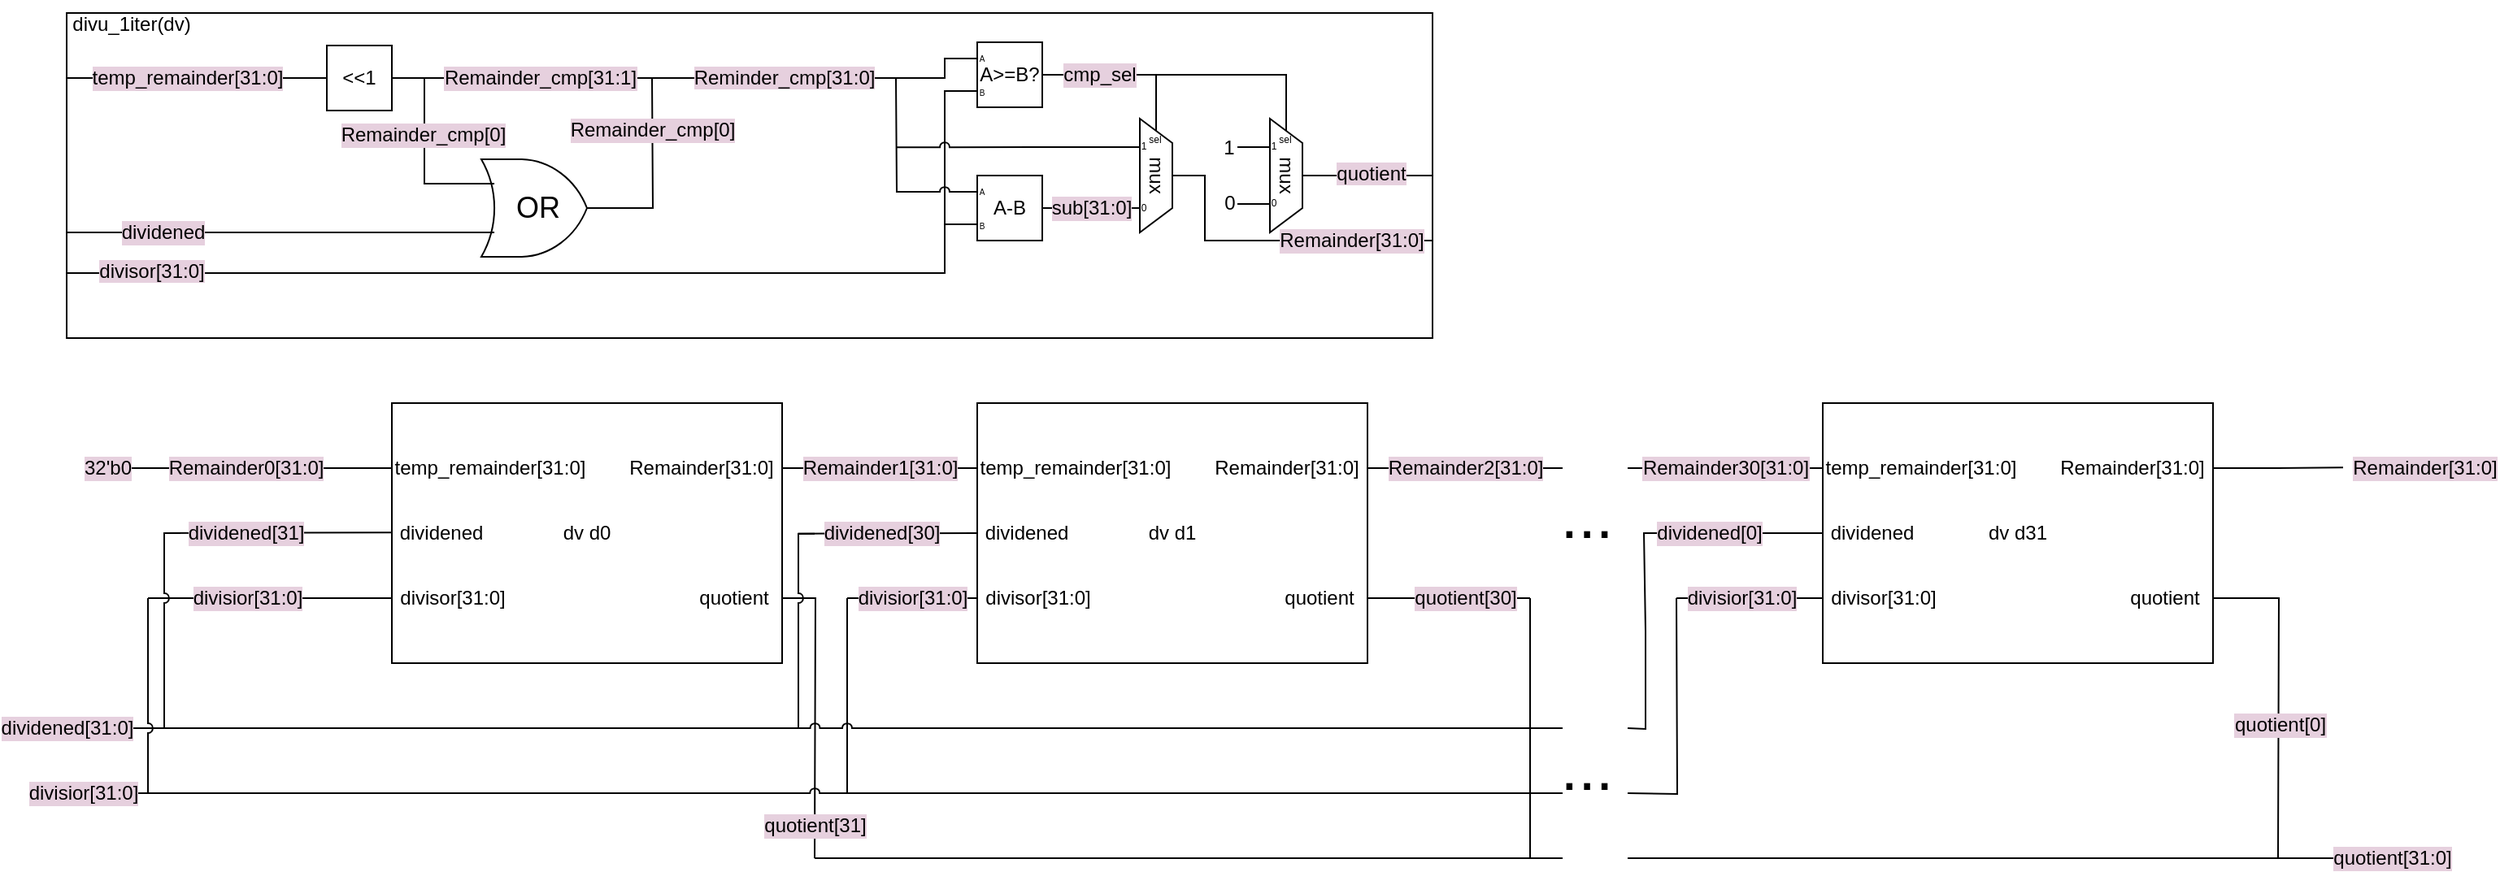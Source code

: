 <mxfile version="21.7.5" type="device">
  <diagram name="第 1 页" id="1Uqp-KwsO5HPVwP9OHVi">
    <mxGraphModel dx="694" dy="530" grid="1" gridSize="10" guides="1" tooltips="1" connect="1" arrows="1" fold="1" page="1" pageScale="1" pageWidth="1600" pageHeight="900" math="0" shadow="0">
      <root>
        <mxCell id="0" />
        <mxCell id="1" parent="0" />
        <mxCell id="4RXuJ1M6AYclwwmSuACt-3" value="" style="rounded=0;whiteSpace=wrap;html=1;fillColor=none;" vertex="1" parent="1">
          <mxGeometry x="40" y="40" width="840" height="200" as="geometry" />
        </mxCell>
        <mxCell id="4RXuJ1M6AYclwwmSuACt-8" value="" style="group" vertex="1" connectable="0" parent="1">
          <mxGeometry x="280" y="130" width="100" height="60" as="geometry" />
        </mxCell>
        <mxCell id="4RXuJ1M6AYclwwmSuACt-22" style="edgeStyle=orthogonalEdgeStyle;rounded=0;orthogonalLoop=1;jettySize=auto;html=1;exitX=0;exitY=0.75;exitDx=0;exitDy=0;exitPerimeter=0;fontFamily=Helvetica;fontSize=12;fontColor=default;endArrow=none;endFill=0;" edge="1" parent="4RXuJ1M6AYclwwmSuACt-8" source="4RXuJ1M6AYclwwmSuACt-6">
          <mxGeometry relative="1" as="geometry">
            <mxPoint x="-160" y="45" as="targetPoint" />
            <Array as="points">
              <mxPoint x="-160" y="45" />
            </Array>
          </mxGeometry>
        </mxCell>
        <mxCell id="4RXuJ1M6AYclwwmSuACt-28" style="edgeStyle=orthogonalEdgeStyle;rounded=0;orthogonalLoop=1;jettySize=auto;html=1;exitX=1;exitY=0.5;exitDx=0;exitDy=0;exitPerimeter=0;fontFamily=Helvetica;fontSize=12;fontColor=default;endArrow=none;endFill=0;" edge="1" parent="4RXuJ1M6AYclwwmSuACt-8" source="4RXuJ1M6AYclwwmSuACt-6">
          <mxGeometry relative="1" as="geometry">
            <mxPoint x="120" y="-50" as="targetPoint" />
          </mxGeometry>
        </mxCell>
        <mxCell id="4RXuJ1M6AYclwwmSuACt-36" value="Remainder_cmp[0]" style="edgeLabel;html=1;align=center;verticalAlign=middle;resizable=0;points=[];fontSize=12;fontFamily=Helvetica;fontColor=default;labelBackgroundColor=#E6D0DE;" vertex="1" connectable="0" parent="4RXuJ1M6AYclwwmSuACt-28">
          <mxGeometry x="0.363" y="2" relative="1" as="geometry">
            <mxPoint x="2" as="offset" />
          </mxGeometry>
        </mxCell>
        <mxCell id="4RXuJ1M6AYclwwmSuACt-6" value="" style="verticalLabelPosition=bottom;shadow=0;dashed=0;align=center;html=1;verticalAlign=top;shape=mxgraph.electrical.logic_gates.logic_gate;operation=or;rounded=0;strokeColor=default;fontFamily=Helvetica;fontSize=12;fontColor=default;fillColor=none;" vertex="1" parent="4RXuJ1M6AYclwwmSuACt-8">
          <mxGeometry width="100" height="60" as="geometry" />
        </mxCell>
        <mxCell id="4RXuJ1M6AYclwwmSuACt-7" value="&lt;font style=&quot;font-size: 18px;&quot;&gt;OR&lt;/font&gt;" style="text;html=1;strokeColor=none;fillColor=none;align=center;verticalAlign=middle;whiteSpace=wrap;rounded=0;fontSize=12;fontFamily=Helvetica;fontColor=default;" vertex="1" parent="4RXuJ1M6AYclwwmSuACt-8">
          <mxGeometry x="20" y="15" width="60" height="30" as="geometry" />
        </mxCell>
        <mxCell id="4RXuJ1M6AYclwwmSuACt-10" value="" style="endArrow=none;html=1;rounded=0;fontFamily=Helvetica;fontSize=12;fontColor=default;" edge="1" parent="1">
          <mxGeometry width="50" height="50" relative="1" as="geometry">
            <mxPoint x="40" y="80" as="sourcePoint" />
            <mxPoint x="200" y="80" as="targetPoint" />
          </mxGeometry>
        </mxCell>
        <mxCell id="4RXuJ1M6AYclwwmSuACt-11" value="temp_remainder[31:0]" style="edgeLabel;html=1;align=center;verticalAlign=middle;resizable=0;points=[];fontSize=12;fontFamily=Helvetica;fontColor=default;labelBackgroundColor=#E6D0DE;" vertex="1" connectable="0" parent="4RXuJ1M6AYclwwmSuACt-10">
          <mxGeometry x="0.15" y="10" relative="1" as="geometry">
            <mxPoint x="-18" y="10" as="offset" />
          </mxGeometry>
        </mxCell>
        <mxCell id="4RXuJ1M6AYclwwmSuACt-17" style="edgeStyle=orthogonalEdgeStyle;rounded=0;orthogonalLoop=1;jettySize=auto;html=1;exitX=1;exitY=0.5;exitDx=0;exitDy=0;fontFamily=Helvetica;fontSize=12;fontColor=default;endArrow=none;endFill=0;entryX=0;entryY=0.25;entryDx=0;entryDy=0;entryPerimeter=0;" edge="1" parent="1" source="4RXuJ1M6AYclwwmSuACt-15" target="4RXuJ1M6AYclwwmSuACt-6">
          <mxGeometry relative="1" as="geometry">
            <mxPoint x="320" y="130" as="targetPoint" />
          </mxGeometry>
        </mxCell>
        <mxCell id="4RXuJ1M6AYclwwmSuACt-26" value="Remainder_cmp[0]" style="edgeLabel;html=1;align=center;verticalAlign=middle;resizable=0;points=[];fontSize=12;fontFamily=Helvetica;fontColor=default;labelBackgroundColor=#E6D0DE;" vertex="1" connectable="0" parent="4RXuJ1M6AYclwwmSuACt-17">
          <mxGeometry x="0.043" y="-1" relative="1" as="geometry">
            <mxPoint as="offset" />
          </mxGeometry>
        </mxCell>
        <mxCell id="4RXuJ1M6AYclwwmSuACt-15" value="&amp;lt;&amp;lt;1" style="rounded=0;whiteSpace=wrap;html=1;strokeColor=default;fontFamily=Helvetica;fontSize=12;fontColor=default;fillColor=none;" vertex="1" parent="1">
          <mxGeometry x="200" y="60" width="40" height="40" as="geometry" />
        </mxCell>
        <mxCell id="4RXuJ1M6AYclwwmSuACt-18" value="" style="endArrow=none;html=1;rounded=0;fontFamily=Helvetica;fontSize=12;fontColor=default;" edge="1" parent="1">
          <mxGeometry width="50" height="50" relative="1" as="geometry">
            <mxPoint x="40" y="175" as="sourcePoint" />
            <mxPoint x="160" y="175" as="targetPoint" />
          </mxGeometry>
        </mxCell>
        <mxCell id="4RXuJ1M6AYclwwmSuACt-19" value="dividened" style="edgeLabel;html=1;align=center;verticalAlign=middle;resizable=0;points=[];fontSize=12;fontFamily=Helvetica;fontColor=default;labelBackgroundColor=#E6D0DE;" vertex="1" connectable="0" parent="4RXuJ1M6AYclwwmSuACt-18">
          <mxGeometry x="-0.024" relative="1" as="geometry">
            <mxPoint as="offset" />
          </mxGeometry>
        </mxCell>
        <mxCell id="4RXuJ1M6AYclwwmSuACt-20" value="" style="endArrow=none;html=1;rounded=0;fontFamily=Helvetica;fontSize=12;fontColor=default;" edge="1" parent="1">
          <mxGeometry width="50" height="50" relative="1" as="geometry">
            <mxPoint x="260" y="79.99" as="sourcePoint" />
            <mxPoint x="400" y="79.99" as="targetPoint" />
          </mxGeometry>
        </mxCell>
        <mxCell id="4RXuJ1M6AYclwwmSuACt-25" value="Remainder_cmp[31:1]" style="edgeLabel;html=1;align=center;verticalAlign=middle;resizable=0;points=[];fontSize=12;fontFamily=Helvetica;fontColor=default;labelBackgroundColor=#E6D0DE;" vertex="1" connectable="0" parent="4RXuJ1M6AYclwwmSuACt-20">
          <mxGeometry x="-0.218" y="-2" relative="1" as="geometry">
            <mxPoint x="16" y="-2" as="offset" />
          </mxGeometry>
        </mxCell>
        <mxCell id="4RXuJ1M6AYclwwmSuACt-29" value="" style="endArrow=none;html=1;rounded=0;fontFamily=Helvetica;fontSize=12;fontColor=default;" edge="1" parent="1">
          <mxGeometry width="50" height="50" relative="1" as="geometry">
            <mxPoint x="400" y="80" as="sourcePoint" />
            <mxPoint x="560" y="80" as="targetPoint" />
          </mxGeometry>
        </mxCell>
        <mxCell id="4RXuJ1M6AYclwwmSuACt-30" value="&lt;span style=&quot;background-color: rgb(230, 208, 222);&quot;&gt;Reminder_cmp[31:0]&lt;/span&gt;" style="edgeLabel;html=1;align=center;verticalAlign=middle;resizable=0;points=[];fontSize=12;fontFamily=Helvetica;fontColor=default;" vertex="1" connectable="0" parent="4RXuJ1M6AYclwwmSuACt-29">
          <mxGeometry x="0.441" y="-3" relative="1" as="geometry">
            <mxPoint x="-35" y="-3" as="offset" />
          </mxGeometry>
        </mxCell>
        <mxCell id="4RXuJ1M6AYclwwmSuACt-56" style="edgeStyle=orthogonalEdgeStyle;rounded=0;orthogonalLoop=1;jettySize=auto;html=1;exitX=1;exitY=0.5;exitDx=0;exitDy=0;entryX=0;entryY=0.5;entryDx=0;entryDy=0;fontFamily=Helvetica;fontSize=12;fontColor=default;endArrow=none;endFill=0;" edge="1" parent="1" source="4RXuJ1M6AYclwwmSuACt-37" target="4RXuJ1M6AYclwwmSuACt-55">
          <mxGeometry relative="1" as="geometry" />
        </mxCell>
        <mxCell id="4RXuJ1M6AYclwwmSuACt-57" value="cmp_sel" style="edgeLabel;html=1;align=center;verticalAlign=middle;resizable=0;points=[];fontSize=12;fontFamily=Helvetica;fontColor=default;labelBackgroundColor=#E6D0DE;" vertex="1" connectable="0" parent="4RXuJ1M6AYclwwmSuACt-56">
          <mxGeometry x="-0.389" y="1" relative="1" as="geometry">
            <mxPoint x="3" y="1" as="offset" />
          </mxGeometry>
        </mxCell>
        <mxCell id="4RXuJ1M6AYclwwmSuACt-37" value="A&amp;gt;=B?" style="rounded=0;whiteSpace=wrap;html=1;strokeColor=default;fontFamily=Helvetica;fontSize=12;fontColor=default;fillColor=default;" vertex="1" parent="1">
          <mxGeometry x="600" y="58" width="40" height="40" as="geometry" />
        </mxCell>
        <mxCell id="4RXuJ1M6AYclwwmSuACt-39" value="" style="endArrow=none;html=1;rounded=0;fontFamily=Helvetica;fontSize=12;fontColor=default;entryX=0;entryY=0.25;entryDx=0;entryDy=0;edgeStyle=orthogonalEdgeStyle;" edge="1" parent="1" target="4RXuJ1M6AYclwwmSuACt-37">
          <mxGeometry width="50" height="50" relative="1" as="geometry">
            <mxPoint x="560" y="80" as="sourcePoint" />
            <mxPoint x="610" y="40" as="targetPoint" />
            <Array as="points">
              <mxPoint x="580" y="80" />
              <mxPoint x="580" y="68" />
            </Array>
          </mxGeometry>
        </mxCell>
        <mxCell id="4RXuJ1M6AYclwwmSuACt-40" value="" style="endArrow=none;html=1;rounded=0;fontFamily=Helvetica;fontSize=12;fontColor=default;entryX=0;entryY=0.75;entryDx=0;entryDy=0;edgeStyle=orthogonalEdgeStyle;" edge="1" parent="1" target="4RXuJ1M6AYclwwmSuACt-37">
          <mxGeometry width="50" height="50" relative="1" as="geometry">
            <mxPoint x="40" y="200" as="sourcePoint" />
            <mxPoint x="90" y="150" as="targetPoint" />
            <Array as="points">
              <mxPoint x="580" y="200" />
              <mxPoint x="580" y="88" />
            </Array>
          </mxGeometry>
        </mxCell>
        <mxCell id="4RXuJ1M6AYclwwmSuACt-43" value="&lt;span style=&quot;background-color: rgb(230, 208, 222);&quot;&gt;divisor[31:0]&lt;/span&gt;" style="edgeLabel;html=1;align=center;verticalAlign=middle;resizable=0;points=[];fontSize=12;fontFamily=Helvetica;fontColor=default;" vertex="1" connectable="0" parent="4RXuJ1M6AYclwwmSuACt-40">
          <mxGeometry x="-0.845" y="1" relative="1" as="geometry">
            <mxPoint as="offset" />
          </mxGeometry>
        </mxCell>
        <mxCell id="4RXuJ1M6AYclwwmSuACt-44" value="A" style="text;html=1;strokeColor=none;fillColor=none;align=center;verticalAlign=middle;whiteSpace=wrap;rounded=0;fontSize=5;fontFamily=Helvetica;fontColor=default;" vertex="1" parent="1">
          <mxGeometry x="598" y="62" width="10" height="10" as="geometry" />
        </mxCell>
        <mxCell id="4RXuJ1M6AYclwwmSuACt-45" value="B" style="text;html=1;strokeColor=none;fillColor=none;align=center;verticalAlign=middle;whiteSpace=wrap;rounded=0;fontSize=5;fontFamily=Helvetica;fontColor=default;" vertex="1" parent="1">
          <mxGeometry x="598" y="83" width="10" height="10" as="geometry" />
        </mxCell>
        <mxCell id="4RXuJ1M6AYclwwmSuACt-51" style="edgeStyle=orthogonalEdgeStyle;rounded=0;orthogonalLoop=1;jettySize=auto;html=1;exitX=0;exitY=0.25;exitDx=0;exitDy=0;fontFamily=Helvetica;fontSize=12;fontColor=default;endArrow=none;endFill=0;jumpStyle=arc;" edge="1" parent="1" source="4RXuJ1M6AYclwwmSuACt-48">
          <mxGeometry relative="1" as="geometry">
            <mxPoint x="550" y="80" as="targetPoint" />
          </mxGeometry>
        </mxCell>
        <mxCell id="4RXuJ1M6AYclwwmSuACt-53" style="edgeStyle=orthogonalEdgeStyle;rounded=0;orthogonalLoop=1;jettySize=auto;html=1;exitX=0;exitY=0.75;exitDx=0;exitDy=0;fontFamily=Helvetica;fontSize=12;fontColor=default;endArrow=none;endFill=0;" edge="1" parent="1" source="4RXuJ1M6AYclwwmSuACt-48">
          <mxGeometry relative="1" as="geometry">
            <mxPoint x="580" y="169.984" as="targetPoint" />
          </mxGeometry>
        </mxCell>
        <mxCell id="4RXuJ1M6AYclwwmSuACt-59" style="edgeStyle=orthogonalEdgeStyle;rounded=0;orthogonalLoop=1;jettySize=auto;html=1;exitX=1;exitY=0.5;exitDx=0;exitDy=0;entryX=0.75;entryY=1;entryDx=0;entryDy=0;fontFamily=Helvetica;fontSize=12;fontColor=default;endArrow=none;endFill=0;" edge="1" parent="1" source="4RXuJ1M6AYclwwmSuACt-48" target="4RXuJ1M6AYclwwmSuACt-55">
          <mxGeometry relative="1" as="geometry">
            <Array as="points">
              <mxPoint x="700" y="160" />
            </Array>
          </mxGeometry>
        </mxCell>
        <mxCell id="4RXuJ1M6AYclwwmSuACt-60" value="sub[31:0]" style="edgeLabel;html=1;align=center;verticalAlign=middle;resizable=0;points=[];fontSize=12;fontFamily=Helvetica;fontColor=default;labelBackgroundColor=#E6D0DE;" vertex="1" connectable="0" parent="4RXuJ1M6AYclwwmSuACt-59">
          <mxGeometry x="-0.057" relative="1" as="geometry">
            <mxPoint as="offset" />
          </mxGeometry>
        </mxCell>
        <mxCell id="4RXuJ1M6AYclwwmSuACt-48" value="A-B" style="rounded=0;whiteSpace=wrap;html=1;strokeColor=default;fontFamily=Helvetica;fontSize=12;fontColor=default;fillColor=default;" vertex="1" parent="1">
          <mxGeometry x="600" y="140" width="40" height="40" as="geometry" />
        </mxCell>
        <mxCell id="4RXuJ1M6AYclwwmSuACt-49" value="A" style="text;html=1;strokeColor=none;fillColor=none;align=center;verticalAlign=middle;whiteSpace=wrap;rounded=0;fontSize=5;fontFamily=Helvetica;fontColor=default;" vertex="1" parent="1">
          <mxGeometry x="598" y="144" width="10" height="10" as="geometry" />
        </mxCell>
        <mxCell id="4RXuJ1M6AYclwwmSuACt-50" value="B" style="text;html=1;strokeColor=none;fillColor=none;align=center;verticalAlign=middle;whiteSpace=wrap;rounded=0;fontSize=5;fontFamily=Helvetica;fontColor=default;" vertex="1" parent="1">
          <mxGeometry x="598" y="165" width="10" height="10" as="geometry" />
        </mxCell>
        <mxCell id="4RXuJ1M6AYclwwmSuACt-58" style="edgeStyle=orthogonalEdgeStyle;rounded=0;orthogonalLoop=1;jettySize=auto;html=1;exitX=0.25;exitY=1;exitDx=0;exitDy=0;fontFamily=Helvetica;fontSize=12;fontColor=default;endArrow=none;endFill=0;jumpStyle=arc;" edge="1" parent="1" source="4RXuJ1M6AYclwwmSuACt-55">
          <mxGeometry relative="1" as="geometry">
            <mxPoint x="550" y="122.6" as="targetPoint" />
          </mxGeometry>
        </mxCell>
        <mxCell id="4RXuJ1M6AYclwwmSuACt-81" style="edgeStyle=orthogonalEdgeStyle;rounded=0;orthogonalLoop=1;jettySize=auto;html=1;exitX=0.5;exitY=0;exitDx=0;exitDy=0;fontFamily=Helvetica;fontSize=12;fontColor=default;endArrow=none;endFill=0;" edge="1" parent="1" source="4RXuJ1M6AYclwwmSuACt-55">
          <mxGeometry relative="1" as="geometry">
            <mxPoint x="880" y="180" as="targetPoint" />
            <Array as="points">
              <mxPoint x="740" y="140" />
              <mxPoint x="740" y="180" />
            </Array>
          </mxGeometry>
        </mxCell>
        <mxCell id="4RXuJ1M6AYclwwmSuACt-82" value="Remainder[31:0]" style="edgeLabel;html=1;align=center;verticalAlign=middle;resizable=0;points=[];fontSize=12;fontFamily=Helvetica;fontColor=default;labelBackgroundColor=#E6D0DE;" vertex="1" connectable="0" parent="4RXuJ1M6AYclwwmSuACt-81">
          <mxGeometry x="0.587" relative="1" as="geometry">
            <mxPoint x="-9" as="offset" />
          </mxGeometry>
        </mxCell>
        <mxCell id="4RXuJ1M6AYclwwmSuACt-55" value="mux" style="shape=trapezoid;perimeter=trapezoidPerimeter;whiteSpace=wrap;html=1;fixedSize=1;rounded=0;strokeColor=default;fontFamily=Helvetica;fontSize=12;fontColor=default;fillColor=none;rotation=90;size=15;" vertex="1" parent="1">
          <mxGeometry x="675" y="130" width="70" height="20" as="geometry" />
        </mxCell>
        <mxCell id="4RXuJ1M6AYclwwmSuACt-64" style="edgeStyle=orthogonalEdgeStyle;rounded=0;orthogonalLoop=1;jettySize=auto;html=1;exitX=0;exitY=0.5;exitDx=0;exitDy=0;fontFamily=Helvetica;fontSize=12;fontColor=default;endArrow=none;endFill=0;" edge="1" parent="1">
          <mxGeometry relative="1" as="geometry">
            <mxPoint x="710" y="78" as="targetPoint" />
            <mxPoint x="790" y="112.5" as="sourcePoint" />
            <Array as="points">
              <mxPoint x="790" y="78" />
            </Array>
          </mxGeometry>
        </mxCell>
        <mxCell id="4RXuJ1M6AYclwwmSuACt-65" style="edgeStyle=orthogonalEdgeStyle;rounded=0;orthogonalLoop=1;jettySize=auto;html=1;exitX=0.25;exitY=1;exitDx=0;exitDy=0;fontFamily=Helvetica;fontSize=12;fontColor=default;endArrow=none;endFill=0;" edge="1" parent="1">
          <mxGeometry relative="1" as="geometry">
            <mxPoint x="760.0" y="122.423" as="targetPoint" />
            <mxPoint x="780" y="122.5" as="sourcePoint" />
          </mxGeometry>
        </mxCell>
        <mxCell id="4RXuJ1M6AYclwwmSuACt-66" style="edgeStyle=orthogonalEdgeStyle;rounded=0;orthogonalLoop=1;jettySize=auto;html=1;exitX=0.75;exitY=1;exitDx=0;exitDy=0;fontFamily=Helvetica;fontSize=12;fontColor=default;endArrow=none;endFill=0;" edge="1" parent="1">
          <mxGeometry relative="1" as="geometry">
            <mxPoint x="760.0" y="157.423" as="targetPoint" />
            <mxPoint x="780" y="157.5" as="sourcePoint" />
          </mxGeometry>
        </mxCell>
        <mxCell id="4RXuJ1M6AYclwwmSuACt-67" value="1" style="text;html=1;strokeColor=none;fillColor=none;align=center;verticalAlign=middle;whiteSpace=wrap;rounded=0;fontSize=12;fontFamily=Helvetica;fontColor=default;" vertex="1" parent="1">
          <mxGeometry x="750" y="118" width="10" height="10" as="geometry" />
        </mxCell>
        <mxCell id="4RXuJ1M6AYclwwmSuACt-69" value="0" style="text;html=1;align=center;verticalAlign=middle;resizable=0;points=[];autosize=1;strokeColor=none;fillColor=none;fontSize=12;fontFamily=Helvetica;fontColor=default;" vertex="1" parent="1">
          <mxGeometry x="740" y="142" width="30" height="30" as="geometry" />
        </mxCell>
        <mxCell id="4RXuJ1M6AYclwwmSuACt-71" value="&lt;font style=&quot;font-size: 6px;&quot;&gt;sel&lt;/font&gt;" style="text;html=1;strokeColor=none;fillColor=none;align=center;verticalAlign=middle;whiteSpace=wrap;rounded=0;fontSize=12;fontFamily=Helvetica;fontColor=default;" vertex="1" parent="1">
          <mxGeometry x="707" y="114" width="5" height="3" as="geometry" />
        </mxCell>
        <mxCell id="4RXuJ1M6AYclwwmSuACt-72" value="&lt;font style=&quot;font-size: 6px;&quot;&gt;1&lt;/font&gt;" style="text;html=1;strokeColor=none;fillColor=none;align=center;verticalAlign=middle;whiteSpace=wrap;rounded=0;fontSize=12;fontFamily=Helvetica;fontColor=default;" vertex="1" parent="1">
          <mxGeometry x="700" y="118" width="5" height="4" as="geometry" />
        </mxCell>
        <mxCell id="4RXuJ1M6AYclwwmSuACt-73" value="&lt;font style=&quot;font-size: 6px;&quot;&gt;0&lt;/font&gt;" style="text;html=1;strokeColor=none;fillColor=none;align=center;verticalAlign=middle;whiteSpace=wrap;rounded=0;fontSize=12;fontFamily=Helvetica;fontColor=default;" vertex="1" parent="1">
          <mxGeometry x="700" y="156" width="5" height="3" as="geometry" />
        </mxCell>
        <mxCell id="4RXuJ1M6AYclwwmSuACt-78" value="" style="group" vertex="1" connectable="0" parent="1">
          <mxGeometry x="780" y="105" width="20" height="70" as="geometry" />
        </mxCell>
        <mxCell id="4RXuJ1M6AYclwwmSuACt-79" style="edgeStyle=orthogonalEdgeStyle;rounded=0;orthogonalLoop=1;jettySize=auto;html=1;exitX=0.5;exitY=0;exitDx=0;exitDy=0;fontFamily=Helvetica;fontSize=12;fontColor=default;endArrow=none;endFill=0;" edge="1" parent="4RXuJ1M6AYclwwmSuACt-78" source="4RXuJ1M6AYclwwmSuACt-74">
          <mxGeometry relative="1" as="geometry">
            <mxPoint x="100" y="35" as="targetPoint" />
          </mxGeometry>
        </mxCell>
        <mxCell id="4RXuJ1M6AYclwwmSuACt-80" value="&lt;span style=&quot;background-color: rgb(230, 208, 222);&quot;&gt;quotient&lt;/span&gt;" style="edgeLabel;html=1;align=center;verticalAlign=middle;resizable=0;points=[];fontSize=12;fontFamily=Helvetica;fontColor=default;" vertex="1" connectable="0" parent="4RXuJ1M6AYclwwmSuACt-79">
          <mxGeometry x="0.05" y="2" relative="1" as="geometry">
            <mxPoint as="offset" />
          </mxGeometry>
        </mxCell>
        <mxCell id="4RXuJ1M6AYclwwmSuACt-74" value="mux" style="shape=trapezoid;perimeter=trapezoidPerimeter;whiteSpace=wrap;html=1;fixedSize=1;rounded=0;strokeColor=default;fontFamily=Helvetica;fontSize=12;fontColor=default;fillColor=none;rotation=90;size=15;" vertex="1" parent="4RXuJ1M6AYclwwmSuACt-78">
          <mxGeometry x="-25" y="25" width="70" height="20" as="geometry" />
        </mxCell>
        <mxCell id="4RXuJ1M6AYclwwmSuACt-75" value="&lt;font style=&quot;font-size: 6px;&quot;&gt;sel&lt;/font&gt;" style="text;html=1;strokeColor=none;fillColor=none;align=center;verticalAlign=middle;whiteSpace=wrap;rounded=0;fontSize=12;fontFamily=Helvetica;fontColor=default;" vertex="1" parent="4RXuJ1M6AYclwwmSuACt-78">
          <mxGeometry x="7" y="9" width="5" height="3" as="geometry" />
        </mxCell>
        <mxCell id="4RXuJ1M6AYclwwmSuACt-76" value="&lt;font style=&quot;font-size: 6px;&quot;&gt;1&lt;/font&gt;" style="text;html=1;strokeColor=none;fillColor=none;align=center;verticalAlign=middle;whiteSpace=wrap;rounded=0;fontSize=12;fontFamily=Helvetica;fontColor=default;" vertex="1" parent="4RXuJ1M6AYclwwmSuACt-78">
          <mxGeometry y="13" width="5" height="4" as="geometry" />
        </mxCell>
        <mxCell id="4RXuJ1M6AYclwwmSuACt-77" value="&lt;font style=&quot;font-size: 6px;&quot;&gt;0&lt;/font&gt;" style="text;html=1;strokeColor=none;fillColor=none;align=center;verticalAlign=middle;whiteSpace=wrap;rounded=0;fontSize=12;fontFamily=Helvetica;fontColor=default;" vertex="1" parent="4RXuJ1M6AYclwwmSuACt-78">
          <mxGeometry y="48" width="5" height="3" as="geometry" />
        </mxCell>
        <mxCell id="4RXuJ1M6AYclwwmSuACt-83" value="divu_1iter(dv)" style="text;html=1;strokeColor=none;fillColor=none;align=center;verticalAlign=middle;whiteSpace=wrap;rounded=0;fontSize=12;fontFamily=Helvetica;fontColor=default;" vertex="1" parent="1">
          <mxGeometry x="50" y="32" width="60" height="30" as="geometry" />
        </mxCell>
        <mxCell id="4RXuJ1M6AYclwwmSuACt-85" value="" style="endArrow=none;html=1;rounded=0;fontFamily=Helvetica;fontSize=12;fontColor=default;" edge="1" parent="1">
          <mxGeometry width="50" height="50" relative="1" as="geometry">
            <mxPoint x="80" y="320" as="sourcePoint" />
            <mxPoint x="240" y="320" as="targetPoint" />
          </mxGeometry>
        </mxCell>
        <mxCell id="4RXuJ1M6AYclwwmSuACt-87" value="Remainder0[31:0]" style="edgeLabel;html=1;align=center;verticalAlign=middle;resizable=0;points=[];fontSize=12;fontFamily=Helvetica;fontColor=default;labelBackgroundColor=#E6D0DE;" vertex="1" connectable="0" parent="4RXuJ1M6AYclwwmSuACt-85">
          <mxGeometry x="0.06" y="-2" relative="1" as="geometry">
            <mxPoint x="-15" y="-2" as="offset" />
          </mxGeometry>
        </mxCell>
        <mxCell id="4RXuJ1M6AYclwwmSuACt-88" value="32&#39;b0" style="text;html=1;align=center;verticalAlign=middle;resizable=0;points=[];autosize=1;strokeColor=none;fillColor=none;fontSize=12;fontFamily=Helvetica;fontColor=default;labelBackgroundColor=#E6D0DE;" vertex="1" parent="1">
          <mxGeometry x="40" y="305" width="50" height="30" as="geometry" />
        </mxCell>
        <mxCell id="4RXuJ1M6AYclwwmSuACt-91" value="" style="endArrow=none;html=1;rounded=0;fontFamily=Helvetica;fontSize=12;fontColor=default;" edge="1" parent="1">
          <mxGeometry width="50" height="50" relative="1" as="geometry">
            <mxPoint x="100" y="360" as="sourcePoint" />
            <mxPoint x="240" y="359.64" as="targetPoint" />
          </mxGeometry>
        </mxCell>
        <mxCell id="4RXuJ1M6AYclwwmSuACt-92" value="dividened[31]" style="edgeLabel;html=1;align=center;verticalAlign=middle;resizable=0;points=[];fontSize=12;fontFamily=Helvetica;fontColor=default;labelBackgroundColor=#E6D0DE;" vertex="1" connectable="0" parent="4RXuJ1M6AYclwwmSuACt-91">
          <mxGeometry x="0.06" y="-2" relative="1" as="geometry">
            <mxPoint x="-24" y="-2" as="offset" />
          </mxGeometry>
        </mxCell>
        <mxCell id="4RXuJ1M6AYclwwmSuACt-94" value="" style="endArrow=none;html=1;rounded=0;fontFamily=Helvetica;fontSize=12;fontColor=default;jumpStyle=none;" edge="1" parent="1">
          <mxGeometry width="50" height="50" relative="1" as="geometry">
            <mxPoint x="90" y="400" as="sourcePoint" />
            <mxPoint x="240" y="400" as="targetPoint" />
          </mxGeometry>
        </mxCell>
        <mxCell id="4RXuJ1M6AYclwwmSuACt-95" value="divisior[31:0]" style="edgeLabel;html=1;align=center;verticalAlign=middle;resizable=0;points=[];fontSize=12;fontFamily=Helvetica;fontColor=default;labelBackgroundColor=#E6D0DE;" vertex="1" connectable="0" parent="4RXuJ1M6AYclwwmSuACt-94">
          <mxGeometry x="0.06" y="-2" relative="1" as="geometry">
            <mxPoint x="-19" y="-2" as="offset" />
          </mxGeometry>
        </mxCell>
        <mxCell id="4RXuJ1M6AYclwwmSuACt-99" value="" style="group" vertex="1" connectable="0" parent="1">
          <mxGeometry x="240" y="280" width="300.003" height="160" as="geometry" />
        </mxCell>
        <mxCell id="4RXuJ1M6AYclwwmSuACt-107" style="edgeStyle=orthogonalEdgeStyle;rounded=0;orthogonalLoop=1;jettySize=auto;html=1;exitX=1;exitY=0.25;exitDx=0;exitDy=0;fontFamily=Helvetica;fontSize=12;fontColor=default;endArrow=none;endFill=0;" edge="1" parent="4RXuJ1M6AYclwwmSuACt-99" source="4RXuJ1M6AYclwwmSuACt-84">
          <mxGeometry relative="1" as="geometry">
            <mxPoint x="360" y="40" as="targetPoint" />
          </mxGeometry>
        </mxCell>
        <mxCell id="4RXuJ1M6AYclwwmSuACt-84" value="dv d0" style="rounded=0;whiteSpace=wrap;html=1;strokeColor=default;fontFamily=Helvetica;fontSize=12;fontColor=default;fillColor=default;labelBackgroundColor=none;" vertex="1" parent="4RXuJ1M6AYclwwmSuACt-99">
          <mxGeometry width="240" height="160" as="geometry" />
        </mxCell>
        <mxCell id="4RXuJ1M6AYclwwmSuACt-89" value="temp_remainder[31:0]" style="edgeLabel;html=1;align=center;verticalAlign=middle;resizable=0;points=[];fontSize=12;fontFamily=Helvetica;fontColor=default;labelBackgroundColor=none;" vertex="1" connectable="0" parent="4RXuJ1M6AYclwwmSuACt-99">
          <mxGeometry x="60.003" y="40" as="geometry" />
        </mxCell>
        <mxCell id="4RXuJ1M6AYclwwmSuACt-93" value="dividened" style="edgeLabel;html=1;align=center;verticalAlign=middle;resizable=0;points=[];fontSize=12;fontFamily=Helvetica;fontColor=default;labelBackgroundColor=none;" vertex="1" connectable="0" parent="4RXuJ1M6AYclwwmSuACt-99">
          <mxGeometry x="30.001" y="80" as="geometry" />
        </mxCell>
        <mxCell id="4RXuJ1M6AYclwwmSuACt-96" value="&lt;span style=&quot;&quot;&gt;divisor[31:0]&lt;/span&gt;" style="edgeLabel;html=1;align=center;verticalAlign=middle;resizable=0;points=[];fontSize=12;fontFamily=Helvetica;fontColor=default;labelBackgroundColor=none;" vertex="1" connectable="0" parent="4RXuJ1M6AYclwwmSuACt-99">
          <mxGeometry x="37" y="120" as="geometry" />
        </mxCell>
        <mxCell id="4RXuJ1M6AYclwwmSuACt-97" value="Remainder[31:0]" style="edgeLabel;html=1;align=center;verticalAlign=middle;resizable=0;points=[];fontSize=12;fontFamily=Helvetica;fontColor=default;labelBackgroundColor=none;" vertex="1" connectable="0" parent="4RXuJ1M6AYclwwmSuACt-99">
          <mxGeometry x="190" y="40" as="geometry" />
        </mxCell>
        <mxCell id="4RXuJ1M6AYclwwmSuACt-98" value="&lt;span style=&quot;&quot;&gt;quotient&lt;/span&gt;" style="edgeLabel;html=1;align=center;verticalAlign=middle;resizable=0;points=[];fontSize=12;fontFamily=Helvetica;fontColor=default;labelBackgroundColor=none;" vertex="1" connectable="0" parent="4RXuJ1M6AYclwwmSuACt-99">
          <mxGeometry x="210.005" y="120.001" as="geometry" />
        </mxCell>
        <mxCell id="4RXuJ1M6AYclwwmSuACt-123" value="Remainder1[31:0]" style="edgeLabel;html=1;align=center;verticalAlign=middle;resizable=0;points=[];fontSize=12;fontFamily=Helvetica;fontColor=default;labelBackgroundColor=#E6D0DE;" vertex="1" connectable="0" parent="4RXuJ1M6AYclwwmSuACt-99">
          <mxGeometry x="300.003" y="40" as="geometry" />
        </mxCell>
        <mxCell id="4RXuJ1M6AYclwwmSuACt-126" value="" style="endArrow=none;html=1;rounded=0;fontFamily=Helvetica;fontSize=12;fontColor=default;" edge="1" parent="4RXuJ1M6AYclwwmSuACt-99">
          <mxGeometry width="50" height="50" relative="1" as="geometry">
            <mxPoint x="280" y="240" as="sourcePoint" />
            <mxPoint x="280" y="120" as="targetPoint" />
          </mxGeometry>
        </mxCell>
        <mxCell id="4RXuJ1M6AYclwwmSuACt-127" style="edgeStyle=orthogonalEdgeStyle;rounded=0;orthogonalLoop=1;jettySize=auto;html=1;exitX=1;exitY=0.75;exitDx=0;exitDy=0;fontFamily=Helvetica;fontSize=12;fontColor=default;jumpStyle=arc;endArrow=none;endFill=0;" edge="1" parent="4RXuJ1M6AYclwwmSuACt-99" source="4RXuJ1M6AYclwwmSuACt-84">
          <mxGeometry relative="1" as="geometry">
            <mxPoint x="260" y="280" as="targetPoint" />
          </mxGeometry>
        </mxCell>
        <mxCell id="4RXuJ1M6AYclwwmSuACt-152" value="quotient[31]" style="edgeLabel;html=1;align=center;verticalAlign=middle;resizable=0;points=[];fontSize=12;fontFamily=Helvetica;fontColor=default;labelBackgroundColor=#E6D0DE;" vertex="1" connectable="0" parent="4RXuJ1M6AYclwwmSuACt-127">
          <mxGeometry x="0.777" relative="1" as="geometry">
            <mxPoint as="offset" />
          </mxGeometry>
        </mxCell>
        <mxCell id="4RXuJ1M6AYclwwmSuACt-100" value="" style="group" vertex="1" connectable="0" parent="1">
          <mxGeometry x="600" y="280" width="300.004" height="160" as="geometry" />
        </mxCell>
        <mxCell id="4RXuJ1M6AYclwwmSuACt-128" style="edgeStyle=orthogonalEdgeStyle;rounded=0;orthogonalLoop=1;jettySize=auto;html=1;exitX=1;exitY=0.25;exitDx=0;exitDy=0;fontFamily=Helvetica;fontSize=12;fontColor=default;endArrow=none;endFill=0;" edge="1" parent="4RXuJ1M6AYclwwmSuACt-100" source="4RXuJ1M6AYclwwmSuACt-101">
          <mxGeometry relative="1" as="geometry">
            <mxPoint x="360" y="40" as="targetPoint" />
          </mxGeometry>
        </mxCell>
        <mxCell id="4RXuJ1M6AYclwwmSuACt-129" style="edgeStyle=orthogonalEdgeStyle;rounded=0;orthogonalLoop=1;jettySize=auto;html=1;exitX=1;exitY=0.75;exitDx=0;exitDy=0;fontFamily=Helvetica;fontSize=12;fontColor=default;endArrow=none;endFill=0;" edge="1" parent="4RXuJ1M6AYclwwmSuACt-100" source="4RXuJ1M6AYclwwmSuACt-101">
          <mxGeometry relative="1" as="geometry">
            <mxPoint x="340" y="120" as="targetPoint" />
          </mxGeometry>
        </mxCell>
        <mxCell id="4RXuJ1M6AYclwwmSuACt-101" value="dv d1" style="rounded=0;whiteSpace=wrap;html=1;strokeColor=default;fontFamily=Helvetica;fontSize=12;fontColor=default;fillColor=default;labelBackgroundColor=none;" vertex="1" parent="4RXuJ1M6AYclwwmSuACt-100">
          <mxGeometry width="240" height="160" as="geometry" />
        </mxCell>
        <mxCell id="4RXuJ1M6AYclwwmSuACt-102" value="temp_remainder[31:0]" style="edgeLabel;html=1;align=center;verticalAlign=middle;resizable=0;points=[];fontSize=12;fontFamily=Helvetica;fontColor=default;labelBackgroundColor=none;" vertex="1" connectable="0" parent="4RXuJ1M6AYclwwmSuACt-100">
          <mxGeometry x="60.003" y="40" as="geometry" />
        </mxCell>
        <mxCell id="4RXuJ1M6AYclwwmSuACt-103" value="dividened" style="edgeLabel;html=1;align=center;verticalAlign=middle;resizable=0;points=[];fontSize=12;fontFamily=Helvetica;fontColor=default;labelBackgroundColor=none;" vertex="1" connectable="0" parent="4RXuJ1M6AYclwwmSuACt-100">
          <mxGeometry x="30.001" y="80" as="geometry" />
        </mxCell>
        <mxCell id="4RXuJ1M6AYclwwmSuACt-104" value="&lt;span style=&quot;&quot;&gt;divisor[31:0]&lt;/span&gt;" style="edgeLabel;html=1;align=center;verticalAlign=middle;resizable=0;points=[];fontSize=12;fontFamily=Helvetica;fontColor=default;labelBackgroundColor=none;" vertex="1" connectable="0" parent="4RXuJ1M6AYclwwmSuACt-100">
          <mxGeometry x="37" y="120" as="geometry" />
        </mxCell>
        <mxCell id="4RXuJ1M6AYclwwmSuACt-105" value="Remainder[31:0]" style="edgeLabel;html=1;align=center;verticalAlign=middle;resizable=0;points=[];fontSize=12;fontFamily=Helvetica;fontColor=default;labelBackgroundColor=none;" vertex="1" connectable="0" parent="4RXuJ1M6AYclwwmSuACt-100">
          <mxGeometry x="190" y="40" as="geometry" />
        </mxCell>
        <mxCell id="4RXuJ1M6AYclwwmSuACt-106" value="&lt;span style=&quot;&quot;&gt;quotient&lt;/span&gt;" style="edgeLabel;html=1;align=center;verticalAlign=middle;resizable=0;points=[];fontSize=12;fontFamily=Helvetica;fontColor=default;labelBackgroundColor=none;" vertex="1" connectable="0" parent="4RXuJ1M6AYclwwmSuACt-100">
          <mxGeometry x="210.005" y="120.001" as="geometry" />
        </mxCell>
        <mxCell id="4RXuJ1M6AYclwwmSuACt-148" value="Remainder2[31:0]" style="edgeLabel;html=1;align=center;verticalAlign=middle;resizable=0;points=[];fontSize=12;fontFamily=Helvetica;fontColor=default;labelBackgroundColor=#E6D0DE;" vertex="1" connectable="0" parent="4RXuJ1M6AYclwwmSuACt-100">
          <mxGeometry x="300.003" y="40" as="geometry" />
        </mxCell>
        <mxCell id="4RXuJ1M6AYclwwmSuACt-153" value="quotient[30]" style="edgeLabel;html=1;align=center;verticalAlign=middle;resizable=0;points=[];fontSize=12;fontFamily=Helvetica;fontColor=default;labelBackgroundColor=#E6D0DE;" vertex="1" connectable="0" parent="4RXuJ1M6AYclwwmSuACt-100">
          <mxGeometry x="300.004" y="119.999" as="geometry" />
        </mxCell>
        <mxCell id="4RXuJ1M6AYclwwmSuACt-108" value="" style="endArrow=none;html=1;rounded=0;fontFamily=Helvetica;fontSize=12;fontColor=default;jumpStyle=arc;" edge="1" parent="1">
          <mxGeometry width="50" height="50" relative="1" as="geometry">
            <mxPoint x="80" y="480" as="sourcePoint" />
            <mxPoint x="960" y="480" as="targetPoint" />
          </mxGeometry>
        </mxCell>
        <mxCell id="4RXuJ1M6AYclwwmSuACt-110" value="" style="endArrow=none;html=1;rounded=0;fontFamily=Helvetica;fontSize=12;fontColor=default;edgeStyle=orthogonalEdgeStyle;jumpStyle=arc;" edge="1" parent="1">
          <mxGeometry width="50" height="50" relative="1" as="geometry">
            <mxPoint x="100" y="480" as="sourcePoint" />
            <mxPoint x="110" y="360" as="targetPoint" />
            <Array as="points">
              <mxPoint x="100" y="360" />
            </Array>
          </mxGeometry>
        </mxCell>
        <mxCell id="4RXuJ1M6AYclwwmSuACt-111" value="dividened[31:0]" style="edgeLabel;html=1;align=center;verticalAlign=middle;resizable=0;points=[];fontSize=12;fontFamily=Helvetica;fontColor=default;labelBackgroundColor=#E6D0DE;" vertex="1" connectable="0" parent="1">
          <mxGeometry x="39.998" y="479.998" as="geometry" />
        </mxCell>
        <mxCell id="4RXuJ1M6AYclwwmSuACt-113" value="" style="endArrow=none;html=1;rounded=0;fontFamily=Helvetica;fontSize=12;fontColor=default;jumpStyle=arc;entryX=0;entryY=1;entryDx=0;entryDy=0;" edge="1" parent="1" target="4RXuJ1M6AYclwwmSuACt-154">
          <mxGeometry width="50" height="50" relative="1" as="geometry">
            <mxPoint x="80" y="520" as="sourcePoint" />
            <mxPoint x="560" y="520" as="targetPoint" />
          </mxGeometry>
        </mxCell>
        <mxCell id="4RXuJ1M6AYclwwmSuACt-114" value="" style="endArrow=none;html=1;rounded=0;fontFamily=Helvetica;fontSize=12;fontColor=default;jumpStyle=arc;" edge="1" parent="1">
          <mxGeometry width="50" height="50" relative="1" as="geometry">
            <mxPoint x="90" y="520" as="sourcePoint" />
            <mxPoint x="90" y="400" as="targetPoint" />
          </mxGeometry>
        </mxCell>
        <mxCell id="4RXuJ1M6AYclwwmSuACt-115" value="divisior[31:0]" style="edgeLabel;html=1;align=center;verticalAlign=middle;resizable=0;points=[];fontSize=12;fontFamily=Helvetica;fontColor=default;labelBackgroundColor=#E6D0DE;" vertex="1" connectable="0" parent="1">
          <mxGeometry x="50" y="520" as="geometry" />
        </mxCell>
        <mxCell id="4RXuJ1M6AYclwwmSuACt-119" value="" style="endArrow=none;html=1;rounded=0;fontFamily=Helvetica;fontSize=12;fontColor=default;entryX=0;entryY=0.5;entryDx=0;entryDy=0;" edge="1" parent="1" target="4RXuJ1M6AYclwwmSuACt-101">
          <mxGeometry width="50" height="50" relative="1" as="geometry">
            <mxPoint x="490" y="360.36" as="sourcePoint" />
            <mxPoint x="590" y="360" as="targetPoint" />
          </mxGeometry>
        </mxCell>
        <mxCell id="4RXuJ1M6AYclwwmSuACt-120" value="dividened[30]" style="edgeLabel;html=1;align=center;verticalAlign=middle;resizable=0;points=[];fontSize=12;fontFamily=Helvetica;fontColor=default;labelBackgroundColor=#E6D0DE;" vertex="1" connectable="0" parent="4RXuJ1M6AYclwwmSuACt-119">
          <mxGeometry x="0.06" y="-2" relative="1" as="geometry">
            <mxPoint x="-8" y="-2" as="offset" />
          </mxGeometry>
        </mxCell>
        <mxCell id="4RXuJ1M6AYclwwmSuACt-121" value="" style="endArrow=none;html=1;rounded=0;fontFamily=Helvetica;fontSize=12;fontColor=default;edgeStyle=orthogonalEdgeStyle;jumpStyle=arc;" edge="1" parent="1">
          <mxGeometry width="50" height="50" relative="1" as="geometry">
            <mxPoint x="490" y="480.36" as="sourcePoint" />
            <mxPoint x="500" y="360.36" as="targetPoint" />
            <Array as="points">
              <mxPoint x="490" y="360.36" />
            </Array>
          </mxGeometry>
        </mxCell>
        <mxCell id="4RXuJ1M6AYclwwmSuACt-124" value="" style="endArrow=none;html=1;rounded=0;fontFamily=Helvetica;fontSize=12;fontColor=default;jumpStyle=none;" edge="1" parent="1">
          <mxGeometry width="50" height="50" relative="1" as="geometry">
            <mxPoint x="520" y="400" as="sourcePoint" />
            <mxPoint x="600" y="400" as="targetPoint" />
            <Array as="points">
              <mxPoint x="530" y="400" />
            </Array>
          </mxGeometry>
        </mxCell>
        <mxCell id="4RXuJ1M6AYclwwmSuACt-125" value="divisior[31:0]" style="edgeLabel;html=1;align=center;verticalAlign=middle;resizable=0;points=[];fontSize=12;fontFamily=Helvetica;fontColor=default;labelBackgroundColor=#E6D0DE;" vertex="1" connectable="0" parent="4RXuJ1M6AYclwwmSuACt-124">
          <mxGeometry x="0.06" y="-2" relative="1" as="geometry">
            <mxPoint x="-3" y="-2" as="offset" />
          </mxGeometry>
        </mxCell>
        <mxCell id="4RXuJ1M6AYclwwmSuACt-130" value="" style="group" vertex="1" connectable="0" parent="1">
          <mxGeometry x="1120" y="280" width="240" height="160" as="geometry" />
        </mxCell>
        <mxCell id="4RXuJ1M6AYclwwmSuACt-131" style="edgeStyle=orthogonalEdgeStyle;rounded=0;orthogonalLoop=1;jettySize=auto;html=1;exitX=1;exitY=0.25;exitDx=0;exitDy=0;fontFamily=Helvetica;fontSize=12;fontColor=default;endArrow=none;endFill=0;" edge="1" parent="4RXuJ1M6AYclwwmSuACt-130" source="4RXuJ1M6AYclwwmSuACt-133">
          <mxGeometry relative="1" as="geometry">
            <mxPoint x="320" y="39.652" as="targetPoint" />
          </mxGeometry>
        </mxCell>
        <mxCell id="4RXuJ1M6AYclwwmSuACt-132" style="edgeStyle=orthogonalEdgeStyle;rounded=0;orthogonalLoop=1;jettySize=auto;html=1;exitX=1;exitY=0.75;exitDx=0;exitDy=0;fontFamily=Helvetica;fontSize=12;fontColor=default;endArrow=none;endFill=0;" edge="1" parent="4RXuJ1M6AYclwwmSuACt-130" source="4RXuJ1M6AYclwwmSuACt-133">
          <mxGeometry relative="1" as="geometry">
            <mxPoint x="280" y="280" as="targetPoint" />
          </mxGeometry>
        </mxCell>
        <mxCell id="4RXuJ1M6AYclwwmSuACt-163" value="quotient[0]" style="edgeLabel;html=1;align=center;verticalAlign=middle;resizable=0;points=[];fontSize=12;fontFamily=Helvetica;fontColor=default;labelBackgroundColor=#E6D0DE;" vertex="1" connectable="0" parent="4RXuJ1M6AYclwwmSuACt-132">
          <mxGeometry x="0.177" relative="1" as="geometry">
            <mxPoint as="offset" />
          </mxGeometry>
        </mxCell>
        <mxCell id="4RXuJ1M6AYclwwmSuACt-140" style="edgeStyle=orthogonalEdgeStyle;rounded=0;orthogonalLoop=1;jettySize=auto;html=1;exitX=0;exitY=0.25;exitDx=0;exitDy=0;fontFamily=Helvetica;fontSize=12;fontColor=default;endArrow=none;endFill=0;" edge="1" parent="4RXuJ1M6AYclwwmSuACt-130" source="4RXuJ1M6AYclwwmSuACt-133">
          <mxGeometry relative="1" as="geometry">
            <mxPoint x="-120" y="40" as="targetPoint" />
          </mxGeometry>
        </mxCell>
        <mxCell id="4RXuJ1M6AYclwwmSuACt-146" style="edgeStyle=orthogonalEdgeStyle;rounded=0;orthogonalLoop=1;jettySize=auto;html=1;exitX=0;exitY=0.5;exitDx=0;exitDy=0;fontFamily=Helvetica;fontSize=12;fontColor=default;endArrow=none;endFill=0;" edge="1" parent="4RXuJ1M6AYclwwmSuACt-130" source="4RXuJ1M6AYclwwmSuACt-133">
          <mxGeometry relative="1" as="geometry">
            <mxPoint x="-110" y="80" as="targetPoint" />
          </mxGeometry>
        </mxCell>
        <mxCell id="4RXuJ1M6AYclwwmSuACt-147" style="edgeStyle=orthogonalEdgeStyle;rounded=0;orthogonalLoop=1;jettySize=auto;html=1;exitX=0;exitY=0.75;exitDx=0;exitDy=0;fontFamily=Helvetica;fontSize=12;fontColor=default;endArrow=none;endFill=0;" edge="1" parent="4RXuJ1M6AYclwwmSuACt-130" source="4RXuJ1M6AYclwwmSuACt-133">
          <mxGeometry relative="1" as="geometry">
            <mxPoint x="-90" y="120" as="targetPoint" />
          </mxGeometry>
        </mxCell>
        <mxCell id="4RXuJ1M6AYclwwmSuACt-133" value="dv d31" style="rounded=0;whiteSpace=wrap;html=1;strokeColor=default;fontFamily=Helvetica;fontSize=12;fontColor=default;fillColor=default;labelBackgroundColor=none;" vertex="1" parent="4RXuJ1M6AYclwwmSuACt-130">
          <mxGeometry width="240" height="160" as="geometry" />
        </mxCell>
        <mxCell id="4RXuJ1M6AYclwwmSuACt-134" value="temp_remainder[31:0]" style="edgeLabel;html=1;align=center;verticalAlign=middle;resizable=0;points=[];fontSize=12;fontFamily=Helvetica;fontColor=default;labelBackgroundColor=none;" vertex="1" connectable="0" parent="4RXuJ1M6AYclwwmSuACt-130">
          <mxGeometry x="60.003" y="40" as="geometry" />
        </mxCell>
        <mxCell id="4RXuJ1M6AYclwwmSuACt-135" value="dividened" style="edgeLabel;html=1;align=center;verticalAlign=middle;resizable=0;points=[];fontSize=12;fontFamily=Helvetica;fontColor=default;labelBackgroundColor=none;" vertex="1" connectable="0" parent="4RXuJ1M6AYclwwmSuACt-130">
          <mxGeometry x="30.001" y="80" as="geometry" />
        </mxCell>
        <mxCell id="4RXuJ1M6AYclwwmSuACt-136" value="&lt;span style=&quot;&quot;&gt;divisor[31:0]&lt;/span&gt;" style="edgeLabel;html=1;align=center;verticalAlign=middle;resizable=0;points=[];fontSize=12;fontFamily=Helvetica;fontColor=default;labelBackgroundColor=none;" vertex="1" connectable="0" parent="4RXuJ1M6AYclwwmSuACt-130">
          <mxGeometry x="37" y="120" as="geometry" />
        </mxCell>
        <mxCell id="4RXuJ1M6AYclwwmSuACt-137" value="Remainder[31:0]" style="edgeLabel;html=1;align=center;verticalAlign=middle;resizable=0;points=[];fontSize=12;fontFamily=Helvetica;fontColor=default;labelBackgroundColor=none;" vertex="1" connectable="0" parent="4RXuJ1M6AYclwwmSuACt-130">
          <mxGeometry x="190" y="40" as="geometry" />
        </mxCell>
        <mxCell id="4RXuJ1M6AYclwwmSuACt-138" value="&lt;span style=&quot;&quot;&gt;quotient&lt;/span&gt;" style="edgeLabel;html=1;align=center;verticalAlign=middle;resizable=0;points=[];fontSize=12;fontFamily=Helvetica;fontColor=default;labelBackgroundColor=none;" vertex="1" connectable="0" parent="4RXuJ1M6AYclwwmSuACt-130">
          <mxGeometry x="210.005" y="120.001" as="geometry" />
        </mxCell>
        <mxCell id="4RXuJ1M6AYclwwmSuACt-149" value="Remainder30[31:0]" style="edgeLabel;html=1;align=center;verticalAlign=middle;resizable=0;points=[];fontSize=12;fontFamily=Helvetica;fontColor=default;labelBackgroundColor=#E6D0DE;" vertex="1" connectable="0" parent="4RXuJ1M6AYclwwmSuACt-130">
          <mxGeometry x="-59.997" y="40" as="geometry" />
        </mxCell>
        <mxCell id="4RXuJ1M6AYclwwmSuACt-150" value="dividened[0]" style="edgeLabel;html=1;align=center;verticalAlign=middle;resizable=0;points=[];fontSize=12;fontFamily=Helvetica;fontColor=default;labelBackgroundColor=#E6D0DE;" vertex="1" connectable="0" parent="4RXuJ1M6AYclwwmSuACt-130">
          <mxGeometry x="-69.995" y="79.999" as="geometry" />
        </mxCell>
        <mxCell id="4RXuJ1M6AYclwwmSuACt-139" value="..." style="text;html=1;strokeColor=none;fillColor=none;align=center;verticalAlign=middle;whiteSpace=wrap;rounded=0;fontSize=39;fontFamily=Helvetica;fontColor=default;" vertex="1" parent="1">
          <mxGeometry x="960" y="335" width="30" height="30" as="geometry" />
        </mxCell>
        <mxCell id="4RXuJ1M6AYclwwmSuACt-151" value="divisior[31:0]" style="edgeLabel;html=1;align=center;verticalAlign=middle;resizable=0;points=[];fontSize=12;fontFamily=Helvetica;fontColor=default;labelBackgroundColor=#E6D0DE;" vertex="1" connectable="0" parent="1">
          <mxGeometry x="1070" y="400" as="geometry" />
        </mxCell>
        <mxCell id="4RXuJ1M6AYclwwmSuACt-154" value="..." style="text;html=1;strokeColor=none;fillColor=none;align=center;verticalAlign=middle;whiteSpace=wrap;rounded=0;fontSize=39;fontFamily=Helvetica;fontColor=default;" vertex="1" parent="1">
          <mxGeometry x="960" y="490" width="30" height="30" as="geometry" />
        </mxCell>
        <mxCell id="4RXuJ1M6AYclwwmSuACt-155" value="" style="endArrow=none;html=1;rounded=0;fontFamily=Helvetica;fontSize=12;fontColor=default;edgeStyle=orthogonalEdgeStyle;" edge="1" parent="1">
          <mxGeometry width="50" height="50" relative="1" as="geometry">
            <mxPoint x="1000" y="480" as="sourcePoint" />
            <mxPoint x="1010" y="359.5" as="targetPoint" />
          </mxGeometry>
        </mxCell>
        <mxCell id="4RXuJ1M6AYclwwmSuACt-157" value="" style="endArrow=none;html=1;rounded=0;fontFamily=Helvetica;fontSize=12;fontColor=default;" edge="1" parent="1">
          <mxGeometry width="50" height="50" relative="1" as="geometry">
            <mxPoint x="500" y="560" as="sourcePoint" />
            <mxPoint x="960" y="560" as="targetPoint" />
          </mxGeometry>
        </mxCell>
        <mxCell id="4RXuJ1M6AYclwwmSuACt-160" value="" style="endArrow=none;html=1;rounded=0;fontFamily=Helvetica;fontSize=12;fontColor=default;" edge="1" parent="1">
          <mxGeometry width="50" height="50" relative="1" as="geometry">
            <mxPoint x="940" y="560" as="sourcePoint" />
            <mxPoint x="940" y="400" as="targetPoint" />
          </mxGeometry>
        </mxCell>
        <mxCell id="4RXuJ1M6AYclwwmSuACt-161" value="" style="endArrow=none;html=1;rounded=0;fontFamily=Helvetica;fontSize=12;fontColor=default;edgeStyle=orthogonalEdgeStyle;" edge="1" parent="1">
          <mxGeometry width="50" height="50" relative="1" as="geometry">
            <mxPoint x="1000" y="520" as="sourcePoint" />
            <mxPoint x="1030" y="400" as="targetPoint" />
          </mxGeometry>
        </mxCell>
        <mxCell id="4RXuJ1M6AYclwwmSuACt-162" value="" style="endArrow=none;html=1;rounded=0;fontFamily=Helvetica;fontSize=12;fontColor=default;" edge="1" parent="1">
          <mxGeometry width="50" height="50" relative="1" as="geometry">
            <mxPoint x="1000" y="560" as="sourcePoint" />
            <mxPoint x="1440" y="560" as="targetPoint" />
          </mxGeometry>
        </mxCell>
        <mxCell id="4RXuJ1M6AYclwwmSuACt-164" value="quotient[31:0]" style="edgeLabel;html=1;align=center;verticalAlign=middle;resizable=0;points=[];fontSize=12;fontFamily=Helvetica;fontColor=default;labelBackgroundColor=#E6D0DE;" vertex="1" connectable="0" parent="1">
          <mxGeometry x="1469.998" y="560.0" as="geometry" />
        </mxCell>
        <mxCell id="4RXuJ1M6AYclwwmSuACt-165" value="Remainder[31:0]" style="edgeLabel;html=1;align=center;verticalAlign=middle;resizable=0;points=[];fontSize=12;fontFamily=Helvetica;fontColor=default;labelBackgroundColor=#E6D0DE;" vertex="1" connectable="0" parent="1">
          <mxGeometry x="1490.003" y="320" as="geometry" />
        </mxCell>
      </root>
    </mxGraphModel>
  </diagram>
</mxfile>
